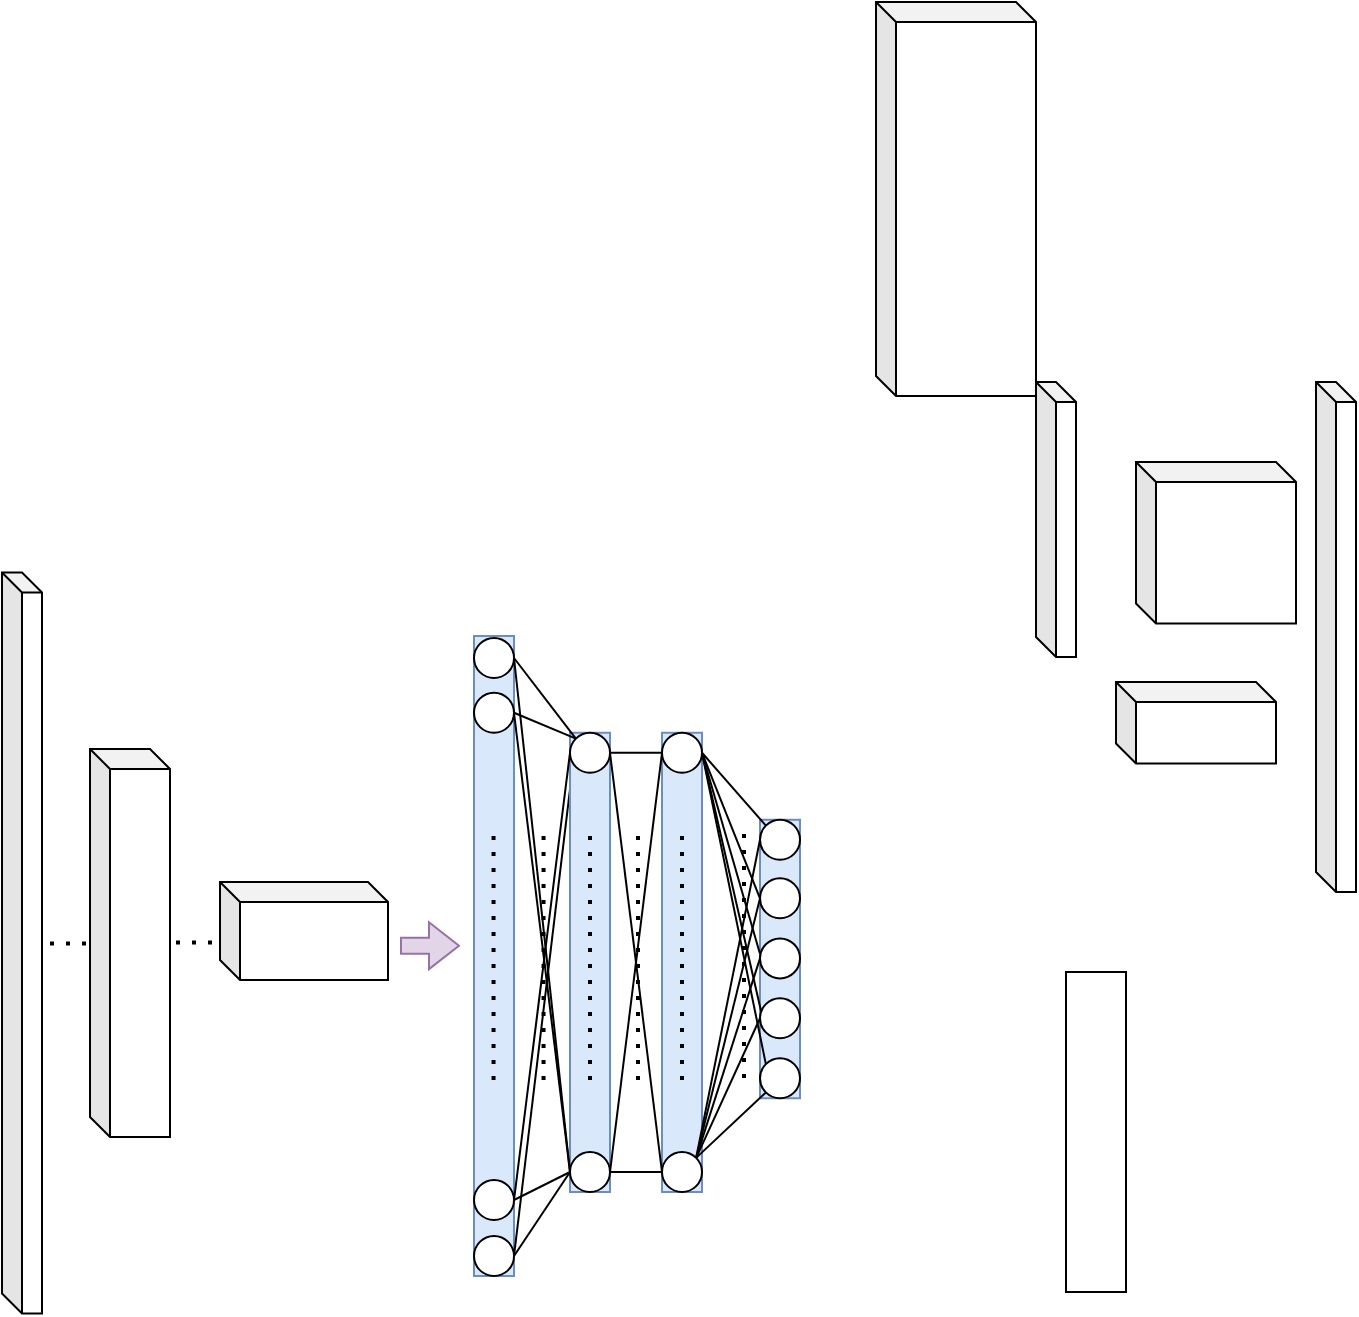 <mxfile version="21.8.1" type="github">
  <diagram name="第 1 页" id="TVmT3UzBPyA7dH30gvk1">
    <mxGraphModel dx="875" dy="552" grid="1" gridSize="10" guides="1" tooltips="1" connect="1" arrows="1" fold="1" page="1" pageScale="1" pageWidth="827" pageHeight="1169" math="0" shadow="0">
      <root>
        <mxCell id="0" />
        <mxCell id="1" parent="0" />
        <mxCell id="v_qZ0RTvMOnoxzIiRFkD-2" value="" style="shape=cube;whiteSpace=wrap;html=1;boundedLbl=1;backgroundOutline=1;darkOpacity=0.05;darkOpacity2=0.1;size=10;" parent="1" vertex="1">
          <mxGeometry x="640" y="350" width="80" height="80.75" as="geometry" />
        </mxCell>
        <mxCell id="v_qZ0RTvMOnoxzIiRFkD-4" value="" style="shape=cube;whiteSpace=wrap;html=1;boundedLbl=1;backgroundOutline=1;darkOpacity=0.05;darkOpacity2=0.1;size=10;" parent="1" vertex="1">
          <mxGeometry x="590" y="310" width="20" height="137.5" as="geometry" />
        </mxCell>
        <mxCell id="v_qZ0RTvMOnoxzIiRFkD-6" value="" style="shape=cube;whiteSpace=wrap;html=1;boundedLbl=1;backgroundOutline=1;darkOpacity=0.05;darkOpacity2=0.1;size=10;" parent="1" vertex="1">
          <mxGeometry x="730" y="310" width="20" height="255" as="geometry" />
        </mxCell>
        <mxCell id="v_qZ0RTvMOnoxzIiRFkD-7" value="" style="shape=cube;whiteSpace=wrap;html=1;boundedLbl=1;backgroundOutline=1;darkOpacity=0.05;darkOpacity2=0.1;size=10;" parent="1" vertex="1">
          <mxGeometry x="630" y="460" width="80" height="40.75" as="geometry" />
        </mxCell>
        <mxCell id="v_qZ0RTvMOnoxzIiRFkD-10" value="" style="shape=cube;whiteSpace=wrap;html=1;boundedLbl=1;backgroundOutline=1;darkOpacity=0.05;darkOpacity2=0.1;size=10;" parent="1" vertex="1">
          <mxGeometry x="510" y="120" width="80" height="197" as="geometry" />
        </mxCell>
        <mxCell id="v_qZ0RTvMOnoxzIiRFkD-103" value="" style="rounded=0;whiteSpace=wrap;html=1;rotation=90;" parent="1" vertex="1">
          <mxGeometry x="560" y="650" width="120" height="30" as="geometry" />
        </mxCell>
        <mxCell id="v_qZ0RTvMOnoxzIiRFkD-104" value="" style="rounded=0;whiteSpace=wrap;html=1;rotation=90;" parent="1" vertex="1">
          <mxGeometry x="540" y="670" width="160" height="30" as="geometry" />
        </mxCell>
        <mxCell id="8aKIkqGvbFKeEApUEz_4-7" value="" style="group" vertex="1" connectable="0" parent="1">
          <mxGeometry x="73" y="405.25" width="399" height="370.5" as="geometry" />
        </mxCell>
        <mxCell id="v_qZ0RTvMOnoxzIiRFkD-47" value="" style="group;fillColor=#dae8fc;strokeColor=#6c8ebf;" parent="8aKIkqGvbFKeEApUEz_4-7" vertex="1" connectable="0">
          <mxGeometry x="236" y="31.75" width="20" height="320" as="geometry" />
        </mxCell>
        <mxCell id="v_qZ0RTvMOnoxzIiRFkD-13" value="" style="ellipse;whiteSpace=wrap;html=1;aspect=fixed;" parent="v_qZ0RTvMOnoxzIiRFkD-47" vertex="1">
          <mxGeometry y="28.38" width="20" height="20" as="geometry" />
        </mxCell>
        <mxCell id="v_qZ0RTvMOnoxzIiRFkD-22" value="" style="ellipse;whiteSpace=wrap;html=1;aspect=fixed;" parent="v_qZ0RTvMOnoxzIiRFkD-47" vertex="1">
          <mxGeometry y="272" width="20" height="20" as="geometry" />
        </mxCell>
        <mxCell id="v_qZ0RTvMOnoxzIiRFkD-111" style="rounded=0;orthogonalLoop=1;jettySize=auto;html=1;exitX=1;exitY=0.5;exitDx=0;exitDy=0;endArrow=none;endFill=0;" parent="v_qZ0RTvMOnoxzIiRFkD-47" source="v_qZ0RTvMOnoxzIiRFkD-23" edge="1">
          <mxGeometry relative="1" as="geometry">
            <mxPoint x="50" y="60" as="targetPoint" />
          </mxGeometry>
        </mxCell>
        <mxCell id="v_qZ0RTvMOnoxzIiRFkD-23" value="" style="ellipse;whiteSpace=wrap;html=1;aspect=fixed;" parent="v_qZ0RTvMOnoxzIiRFkD-47" vertex="1">
          <mxGeometry y="300" width="20" height="20" as="geometry" />
        </mxCell>
        <mxCell id="v_qZ0RTvMOnoxzIiRFkD-24" value="" style="ellipse;whiteSpace=wrap;html=1;aspect=fixed;" parent="v_qZ0RTvMOnoxzIiRFkD-47" vertex="1">
          <mxGeometry y="1" width="20" height="20" as="geometry" />
        </mxCell>
        <mxCell id="v_qZ0RTvMOnoxzIiRFkD-101" value="" style="endArrow=none;dashed=1;html=1;dashPattern=1 3;strokeWidth=2;rounded=0;" parent="v_qZ0RTvMOnoxzIiRFkD-47" edge="1">
          <mxGeometry width="50" height="50" relative="1" as="geometry">
            <mxPoint x="9.77" y="222" as="sourcePoint" />
            <mxPoint x="9.77" y="100" as="targetPoint" />
          </mxGeometry>
        </mxCell>
        <mxCell id="v_qZ0RTvMOnoxzIiRFkD-48" value="" style="group;fillColor=#dae8fc;strokeColor=#6c8ebf;" parent="8aKIkqGvbFKeEApUEz_4-7" vertex="1" connectable="0">
          <mxGeometry x="284" y="80.13" width="20" height="229.62" as="geometry" />
        </mxCell>
        <mxCell id="v_qZ0RTvMOnoxzIiRFkD-31" value="" style="ellipse;whiteSpace=wrap;html=1;aspect=fixed;" parent="v_qZ0RTvMOnoxzIiRFkD-48" vertex="1">
          <mxGeometry width="20" height="20" as="geometry" />
        </mxCell>
        <mxCell id="v_qZ0RTvMOnoxzIiRFkD-38" value="" style="ellipse;whiteSpace=wrap;html=1;aspect=fixed;" parent="v_qZ0RTvMOnoxzIiRFkD-48" vertex="1">
          <mxGeometry y="209.62" width="20" height="20" as="geometry" />
        </mxCell>
        <mxCell id="v_qZ0RTvMOnoxzIiRFkD-49" value="" style="group;fillColor=#dae8fc;strokeColor=#6c8ebf;" parent="8aKIkqGvbFKeEApUEz_4-7" vertex="1" connectable="0">
          <mxGeometry x="330" y="80.13" width="20" height="229.62" as="geometry" />
        </mxCell>
        <mxCell id="v_qZ0RTvMOnoxzIiRFkD-39" value="" style="ellipse;whiteSpace=wrap;html=1;aspect=fixed;" parent="v_qZ0RTvMOnoxzIiRFkD-49" vertex="1">
          <mxGeometry width="20" height="20" as="geometry" />
        </mxCell>
        <mxCell id="v_qZ0RTvMOnoxzIiRFkD-46" value="" style="ellipse;whiteSpace=wrap;html=1;aspect=fixed;" parent="v_qZ0RTvMOnoxzIiRFkD-49" vertex="1">
          <mxGeometry y="209.62" width="20" height="20" as="geometry" />
        </mxCell>
        <mxCell id="v_qZ0RTvMOnoxzIiRFkD-90" value="" style="endArrow=none;dashed=1;html=1;dashPattern=1 3;strokeWidth=2;rounded=0;" parent="v_qZ0RTvMOnoxzIiRFkD-49" edge="1">
          <mxGeometry width="50" height="50" relative="1" as="geometry">
            <mxPoint x="10" y="173.62" as="sourcePoint" />
            <mxPoint x="10" y="51.62" as="targetPoint" />
          </mxGeometry>
        </mxCell>
        <mxCell id="v_qZ0RTvMOnoxzIiRFkD-50" value="" style="group;fillColor=#dae8fc;strokeColor=#6c8ebf;" parent="8aKIkqGvbFKeEApUEz_4-7" vertex="1" connectable="0">
          <mxGeometry x="379" y="123.63" width="20" height="139.25" as="geometry" />
        </mxCell>
        <mxCell id="v_qZ0RTvMOnoxzIiRFkD-26" value="" style="ellipse;whiteSpace=wrap;html=1;aspect=fixed;" parent="v_qZ0RTvMOnoxzIiRFkD-50" vertex="1">
          <mxGeometry width="20" height="20" as="geometry" />
        </mxCell>
        <mxCell id="v_qZ0RTvMOnoxzIiRFkD-27" value="" style="ellipse;whiteSpace=wrap;html=1;aspect=fixed;" parent="v_qZ0RTvMOnoxzIiRFkD-50" vertex="1">
          <mxGeometry y="29.25" width="20" height="20" as="geometry" />
        </mxCell>
        <mxCell id="v_qZ0RTvMOnoxzIiRFkD-28" value="" style="ellipse;whiteSpace=wrap;html=1;aspect=fixed;" parent="v_qZ0RTvMOnoxzIiRFkD-50" vertex="1">
          <mxGeometry y="59.31" width="20" height="20" as="geometry" />
        </mxCell>
        <mxCell id="v_qZ0RTvMOnoxzIiRFkD-29" value="" style="ellipse;whiteSpace=wrap;html=1;aspect=fixed;" parent="v_qZ0RTvMOnoxzIiRFkD-50" vertex="1">
          <mxGeometry y="89.25" width="20" height="20" as="geometry" />
        </mxCell>
        <mxCell id="v_qZ0RTvMOnoxzIiRFkD-30" value="" style="ellipse;whiteSpace=wrap;html=1;aspect=fixed;" parent="v_qZ0RTvMOnoxzIiRFkD-50" vertex="1">
          <mxGeometry y="119.25" width="20" height="20" as="geometry" />
        </mxCell>
        <mxCell id="v_qZ0RTvMOnoxzIiRFkD-51" style="rounded=0;orthogonalLoop=1;jettySize=auto;html=1;exitX=1;exitY=0.5;exitDx=0;exitDy=0;entryX=0;entryY=0;entryDx=0;entryDy=0;endArrow=none;endFill=0;" parent="8aKIkqGvbFKeEApUEz_4-7" source="v_qZ0RTvMOnoxzIiRFkD-24" target="v_qZ0RTvMOnoxzIiRFkD-31" edge="1">
          <mxGeometry relative="1" as="geometry" />
        </mxCell>
        <mxCell id="v_qZ0RTvMOnoxzIiRFkD-61" style="rounded=0;orthogonalLoop=1;jettySize=auto;html=1;exitX=1;exitY=0.5;exitDx=0;exitDy=0;entryX=0;entryY=0.5;entryDx=0;entryDy=0;endArrow=none;endFill=0;" parent="8aKIkqGvbFKeEApUEz_4-7" source="v_qZ0RTvMOnoxzIiRFkD-24" target="v_qZ0RTvMOnoxzIiRFkD-38" edge="1">
          <mxGeometry relative="1" as="geometry" />
        </mxCell>
        <mxCell id="v_qZ0RTvMOnoxzIiRFkD-62" style="rounded=0;orthogonalLoop=1;jettySize=auto;html=1;exitX=1;exitY=0.5;exitDx=0;exitDy=0;entryX=0;entryY=0;entryDx=0;entryDy=0;endArrow=none;endFill=0;" parent="8aKIkqGvbFKeEApUEz_4-7" source="v_qZ0RTvMOnoxzIiRFkD-13" target="v_qZ0RTvMOnoxzIiRFkD-31" edge="1">
          <mxGeometry relative="1" as="geometry" />
        </mxCell>
        <mxCell id="v_qZ0RTvMOnoxzIiRFkD-70" style="rounded=0;orthogonalLoop=1;jettySize=auto;html=1;exitX=1;exitY=0.5;exitDx=0;exitDy=0;entryX=0;entryY=0.5;entryDx=0;entryDy=0;endArrow=none;endFill=0;" parent="8aKIkqGvbFKeEApUEz_4-7" source="v_qZ0RTvMOnoxzIiRFkD-13" target="v_qZ0RTvMOnoxzIiRFkD-38" edge="1">
          <mxGeometry relative="1" as="geometry" />
        </mxCell>
        <mxCell id="v_qZ0RTvMOnoxzIiRFkD-80" style="rounded=0;orthogonalLoop=1;jettySize=auto;html=1;exitX=0;exitY=0;exitDx=0;exitDy=0;entryX=1;entryY=0.5;entryDx=0;entryDy=0;endArrow=none;endFill=0;" parent="8aKIkqGvbFKeEApUEz_4-7" source="v_qZ0RTvMOnoxzIiRFkD-26" target="v_qZ0RTvMOnoxzIiRFkD-39" edge="1">
          <mxGeometry relative="1" as="geometry" />
        </mxCell>
        <mxCell id="v_qZ0RTvMOnoxzIiRFkD-81" style="rounded=0;orthogonalLoop=1;jettySize=auto;html=1;exitX=0;exitY=0.5;exitDx=0;exitDy=0;entryX=1;entryY=0;entryDx=0;entryDy=0;endArrow=none;endFill=0;" parent="8aKIkqGvbFKeEApUEz_4-7" source="v_qZ0RTvMOnoxzIiRFkD-26" target="v_qZ0RTvMOnoxzIiRFkD-46" edge="1">
          <mxGeometry relative="1" as="geometry" />
        </mxCell>
        <mxCell id="v_qZ0RTvMOnoxzIiRFkD-82" style="rounded=0;orthogonalLoop=1;jettySize=auto;html=1;exitX=0;exitY=0;exitDx=0;exitDy=0;entryX=1;entryY=0.5;entryDx=0;entryDy=0;endArrow=none;endFill=0;" parent="8aKIkqGvbFKeEApUEz_4-7" source="v_qZ0RTvMOnoxzIiRFkD-30" target="v_qZ0RTvMOnoxzIiRFkD-39" edge="1">
          <mxGeometry relative="1" as="geometry" />
        </mxCell>
        <mxCell id="v_qZ0RTvMOnoxzIiRFkD-83" style="rounded=0;orthogonalLoop=1;jettySize=auto;html=1;exitX=0;exitY=1;exitDx=0;exitDy=0;entryX=1;entryY=0;entryDx=0;entryDy=0;endArrow=none;endFill=0;" parent="8aKIkqGvbFKeEApUEz_4-7" source="v_qZ0RTvMOnoxzIiRFkD-30" target="v_qZ0RTvMOnoxzIiRFkD-46" edge="1">
          <mxGeometry relative="1" as="geometry" />
        </mxCell>
        <mxCell id="v_qZ0RTvMOnoxzIiRFkD-93" style="rounded=0;orthogonalLoop=1;jettySize=auto;html=1;exitX=1;exitY=0.5;exitDx=0;exitDy=0;entryX=0;entryY=0.5;entryDx=0;entryDy=0;endArrow=none;endFill=0;" parent="8aKIkqGvbFKeEApUEz_4-7" source="v_qZ0RTvMOnoxzIiRFkD-39" target="v_qZ0RTvMOnoxzIiRFkD-27" edge="1">
          <mxGeometry relative="1" as="geometry" />
        </mxCell>
        <mxCell id="v_qZ0RTvMOnoxzIiRFkD-95" style="rounded=0;orthogonalLoop=1;jettySize=auto;html=1;exitX=1;exitY=0.5;exitDx=0;exitDy=0;entryX=-0.003;entryY=0.377;entryDx=0;entryDy=0;entryPerimeter=0;endArrow=none;endFill=0;" parent="8aKIkqGvbFKeEApUEz_4-7" source="v_qZ0RTvMOnoxzIiRFkD-39" target="v_qZ0RTvMOnoxzIiRFkD-28" edge="1">
          <mxGeometry relative="1" as="geometry" />
        </mxCell>
        <mxCell id="v_qZ0RTvMOnoxzIiRFkD-96" style="rounded=0;orthogonalLoop=1;jettySize=auto;html=1;exitX=1;exitY=0.5;exitDx=0;exitDy=0;entryX=0.024;entryY=0.312;entryDx=0;entryDy=0;entryPerimeter=0;endArrow=none;endFill=0;" parent="8aKIkqGvbFKeEApUEz_4-7" source="v_qZ0RTvMOnoxzIiRFkD-39" target="v_qZ0RTvMOnoxzIiRFkD-29" edge="1">
          <mxGeometry relative="1" as="geometry" />
        </mxCell>
        <mxCell id="v_qZ0RTvMOnoxzIiRFkD-97" style="rounded=0;orthogonalLoop=1;jettySize=auto;html=1;exitX=0;exitY=0.5;exitDx=0;exitDy=0;entryX=1;entryY=0;entryDx=0;entryDy=0;endArrow=none;endFill=0;" parent="8aKIkqGvbFKeEApUEz_4-7" source="v_qZ0RTvMOnoxzIiRFkD-27" target="v_qZ0RTvMOnoxzIiRFkD-46" edge="1">
          <mxGeometry relative="1" as="geometry" />
        </mxCell>
        <mxCell id="v_qZ0RTvMOnoxzIiRFkD-98" style="rounded=0;orthogonalLoop=1;jettySize=auto;html=1;exitX=0;exitY=0.5;exitDx=0;exitDy=0;entryX=1;entryY=0;entryDx=0;entryDy=0;endArrow=none;endFill=0;" parent="8aKIkqGvbFKeEApUEz_4-7" source="v_qZ0RTvMOnoxzIiRFkD-28" target="v_qZ0RTvMOnoxzIiRFkD-46" edge="1">
          <mxGeometry relative="1" as="geometry" />
        </mxCell>
        <mxCell id="v_qZ0RTvMOnoxzIiRFkD-99" style="rounded=0;orthogonalLoop=1;jettySize=auto;html=1;exitX=0;exitY=0.5;exitDx=0;exitDy=0;entryX=0.866;entryY=0.122;entryDx=0;entryDy=0;entryPerimeter=0;endArrow=none;endFill=0;" parent="8aKIkqGvbFKeEApUEz_4-7" source="v_qZ0RTvMOnoxzIiRFkD-29" target="v_qZ0RTvMOnoxzIiRFkD-46" edge="1">
          <mxGeometry relative="1" as="geometry" />
        </mxCell>
        <mxCell id="v_qZ0RTvMOnoxzIiRFkD-100" value="" style="endArrow=none;dashed=1;html=1;dashPattern=1 3;strokeWidth=2;rounded=0;" parent="8aKIkqGvbFKeEApUEz_4-7" edge="1">
          <mxGeometry width="50" height="50" relative="1" as="geometry">
            <mxPoint x="318" y="253.75" as="sourcePoint" />
            <mxPoint x="318" y="131.75" as="targetPoint" />
          </mxGeometry>
        </mxCell>
        <mxCell id="v_qZ0RTvMOnoxzIiRFkD-3" value="" style="shape=cube;whiteSpace=wrap;html=1;boundedLbl=1;backgroundOutline=1;darkOpacity=0.05;darkOpacity2=0.1;size=10;" parent="8aKIkqGvbFKeEApUEz_4-7" vertex="1">
          <mxGeometry width="20" height="370.5" as="geometry" />
        </mxCell>
        <mxCell id="v_qZ0RTvMOnoxzIiRFkD-11" value="" style="shape=cube;whiteSpace=wrap;html=1;boundedLbl=1;backgroundOutline=1;darkOpacity=0.05;darkOpacity2=0.1;size=10;" parent="8aKIkqGvbFKeEApUEz_4-7" vertex="1">
          <mxGeometry x="44" y="88.25" width="40" height="194" as="geometry" />
        </mxCell>
        <mxCell id="v_qZ0RTvMOnoxzIiRFkD-12" value="" style="shape=cube;whiteSpace=wrap;html=1;boundedLbl=1;backgroundOutline=1;darkOpacity=0.05;darkOpacity2=0.1;size=10;" parent="8aKIkqGvbFKeEApUEz_4-7" vertex="1">
          <mxGeometry x="109" y="154.75" width="84" height="49" as="geometry" />
        </mxCell>
        <mxCell id="v_qZ0RTvMOnoxzIiRFkD-59" value="" style="shape=flexArrow;endArrow=classic;html=1;rounded=0;width=8;endSize=4.667;endWidth=14.444;fillColor=#e1d5e7;strokeColor=#9673a6;" parent="8aKIkqGvbFKeEApUEz_4-7" edge="1">
          <mxGeometry width="50" height="50" relative="1" as="geometry">
            <mxPoint x="199" y="186.61" as="sourcePoint" />
            <mxPoint x="229" y="186.61" as="targetPoint" />
          </mxGeometry>
        </mxCell>
        <mxCell id="v_qZ0RTvMOnoxzIiRFkD-108" style="rounded=0;orthogonalLoop=1;jettySize=auto;html=1;exitX=1;exitY=0.5;exitDx=0;exitDy=0;entryX=0;entryY=0.5;entryDx=0;entryDy=0;endArrow=none;endFill=0;" parent="8aKIkqGvbFKeEApUEz_4-7" source="v_qZ0RTvMOnoxzIiRFkD-22" target="v_qZ0RTvMOnoxzIiRFkD-31" edge="1">
          <mxGeometry relative="1" as="geometry" />
        </mxCell>
        <mxCell id="v_qZ0RTvMOnoxzIiRFkD-109" style="rounded=0;orthogonalLoop=1;jettySize=auto;html=1;exitX=0;exitY=0.5;exitDx=0;exitDy=0;entryX=1;entryY=0.5;entryDx=0;entryDy=0;endArrow=none;endFill=0;" parent="8aKIkqGvbFKeEApUEz_4-7" source="v_qZ0RTvMOnoxzIiRFkD-38" target="v_qZ0RTvMOnoxzIiRFkD-22" edge="1">
          <mxGeometry relative="1" as="geometry" />
        </mxCell>
        <mxCell id="v_qZ0RTvMOnoxzIiRFkD-110" style="rounded=0;orthogonalLoop=1;jettySize=auto;html=1;exitX=1;exitY=0.5;exitDx=0;exitDy=0;entryX=0;entryY=0.5;entryDx=0;entryDy=0;endArrow=none;endFill=0;" parent="8aKIkqGvbFKeEApUEz_4-7" source="v_qZ0RTvMOnoxzIiRFkD-23" target="v_qZ0RTvMOnoxzIiRFkD-38" edge="1">
          <mxGeometry relative="1" as="geometry" />
        </mxCell>
        <mxCell id="v_qZ0RTvMOnoxzIiRFkD-112" value="" style="endArrow=none;dashed=1;html=1;dashPattern=1 3;strokeWidth=2;rounded=0;" parent="8aKIkqGvbFKeEApUEz_4-7" edge="1">
          <mxGeometry width="50" height="50" relative="1" as="geometry">
            <mxPoint x="270.77" y="253.75" as="sourcePoint" />
            <mxPoint x="270.77" y="131.75" as="targetPoint" />
          </mxGeometry>
        </mxCell>
        <mxCell id="v_qZ0RTvMOnoxzIiRFkD-113" style="rounded=0;orthogonalLoop=1;jettySize=auto;html=1;exitX=1;exitY=0.5;exitDx=0;exitDy=0;entryX=0;entryY=0.5;entryDx=0;entryDy=0;endArrow=none;endFill=0;" parent="8aKIkqGvbFKeEApUEz_4-7" source="v_qZ0RTvMOnoxzIiRFkD-31" target="v_qZ0RTvMOnoxzIiRFkD-39" edge="1">
          <mxGeometry relative="1" as="geometry" />
        </mxCell>
        <mxCell id="v_qZ0RTvMOnoxzIiRFkD-114" style="rounded=0;orthogonalLoop=1;jettySize=auto;html=1;exitX=1;exitY=0.5;exitDx=0;exitDy=0;entryX=0;entryY=0.5;entryDx=0;entryDy=0;endArrow=none;endFill=0;" parent="8aKIkqGvbFKeEApUEz_4-7" source="v_qZ0RTvMOnoxzIiRFkD-31" target="v_qZ0RTvMOnoxzIiRFkD-46" edge="1">
          <mxGeometry relative="1" as="geometry" />
        </mxCell>
        <mxCell id="v_qZ0RTvMOnoxzIiRFkD-115" style="rounded=0;orthogonalLoop=1;jettySize=auto;html=1;exitX=1;exitY=0.5;exitDx=0;exitDy=0;entryX=0;entryY=0.5;entryDx=0;entryDy=0;endArrow=none;endFill=0;" parent="8aKIkqGvbFKeEApUEz_4-7" source="v_qZ0RTvMOnoxzIiRFkD-38" target="v_qZ0RTvMOnoxzIiRFkD-39" edge="1">
          <mxGeometry relative="1" as="geometry" />
        </mxCell>
        <mxCell id="v_qZ0RTvMOnoxzIiRFkD-116" style="rounded=0;orthogonalLoop=1;jettySize=auto;html=1;exitX=0;exitY=0.5;exitDx=0;exitDy=0;entryX=1;entryY=0.5;entryDx=0;entryDy=0;endArrow=none;endFill=0;" parent="8aKIkqGvbFKeEApUEz_4-7" source="v_qZ0RTvMOnoxzIiRFkD-46" target="v_qZ0RTvMOnoxzIiRFkD-38" edge="1">
          <mxGeometry relative="1" as="geometry" />
        </mxCell>
        <mxCell id="v_qZ0RTvMOnoxzIiRFkD-117" value="" style="endArrow=none;dashed=1;html=1;dashPattern=1 3;strokeWidth=2;rounded=0;" parent="8aKIkqGvbFKeEApUEz_4-7" edge="1">
          <mxGeometry width="50" height="50" relative="1" as="geometry">
            <mxPoint x="294" y="253.75" as="sourcePoint" />
            <mxPoint x="294" y="131.75" as="targetPoint" />
          </mxGeometry>
        </mxCell>
        <mxCell id="v_qZ0RTvMOnoxzIiRFkD-122" value="" style="endArrow=none;dashed=1;html=1;dashPattern=1 3;strokeWidth=2;rounded=0;" parent="8aKIkqGvbFKeEApUEz_4-7" edge="1">
          <mxGeometry width="50" height="50" relative="1" as="geometry">
            <mxPoint x="371" y="252.75" as="sourcePoint" />
            <mxPoint x="371" y="130.75" as="targetPoint" />
          </mxGeometry>
        </mxCell>
        <mxCell id="8aKIkqGvbFKeEApUEz_4-3" value="" style="endArrow=none;dashed=1;html=1;dashPattern=1 3;strokeWidth=2;rounded=0;" edge="1" parent="8aKIkqGvbFKeEApUEz_4-7">
          <mxGeometry width="50" height="50" relative="1" as="geometry">
            <mxPoint x="24" y="185.51" as="sourcePoint" />
            <mxPoint x="44" y="185.51" as="targetPoint" />
          </mxGeometry>
        </mxCell>
        <mxCell id="8aKIkqGvbFKeEApUEz_4-4" value="" style="endArrow=none;dashed=1;html=1;dashPattern=1 3;strokeWidth=2;rounded=0;" edge="1" parent="8aKIkqGvbFKeEApUEz_4-7">
          <mxGeometry width="50" height="50" relative="1" as="geometry">
            <mxPoint x="87" y="185.01" as="sourcePoint" />
            <mxPoint x="107" y="185.01" as="targetPoint" />
          </mxGeometry>
        </mxCell>
      </root>
    </mxGraphModel>
  </diagram>
</mxfile>
